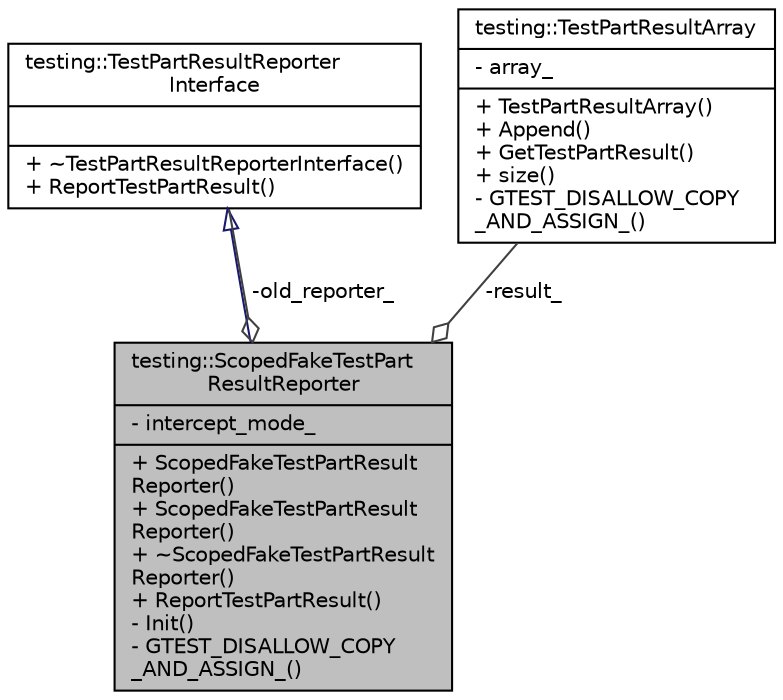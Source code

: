 digraph "testing::ScopedFakeTestPartResultReporter"
{
  edge [fontname="Helvetica",fontsize="10",labelfontname="Helvetica",labelfontsize="10"];
  node [fontname="Helvetica",fontsize="10",shape=record];
  Node2 [label="{testing::ScopedFakeTestPart\lResultReporter\n|- intercept_mode_\l|+ ScopedFakeTestPartResult\lReporter()\l+ ScopedFakeTestPartResult\lReporter()\l+ ~ScopedFakeTestPartResult\lReporter()\l+ ReportTestPartResult()\l- Init()\l- GTEST_DISALLOW_COPY\l_AND_ASSIGN_()\l}",height=0.2,width=0.4,color="black", fillcolor="grey75", style="filled", fontcolor="black"];
  Node3 -> Node2 [dir="back",color="midnightblue",fontsize="10",style="solid",arrowtail="onormal",fontname="Helvetica"];
  Node3 [label="{testing::TestPartResultReporter\lInterface\n||+ ~TestPartResultReporterInterface()\l+ ReportTestPartResult()\l}",height=0.2,width=0.4,color="black", fillcolor="white", style="filled",URL="$da/d6e/classtesting_1_1_test_part_result_reporter_interface.html"];
  Node3 -> Node2 [color="grey25",fontsize="10",style="solid",label=" -old_reporter_" ,arrowhead="odiamond",fontname="Helvetica"];
  Node4 -> Node2 [color="grey25",fontsize="10",style="solid",label=" -result_" ,arrowhead="odiamond",fontname="Helvetica"];
  Node4 [label="{testing::TestPartResultArray\n|- array_\l|+ TestPartResultArray()\l+ Append()\l+ GetTestPartResult()\l+ size()\l- GTEST_DISALLOW_COPY\l_AND_ASSIGN_()\l}",height=0.2,width=0.4,color="black", fillcolor="white", style="filled",URL="$d4/d5d/classtesting_1_1_test_part_result_array.html"];
}
